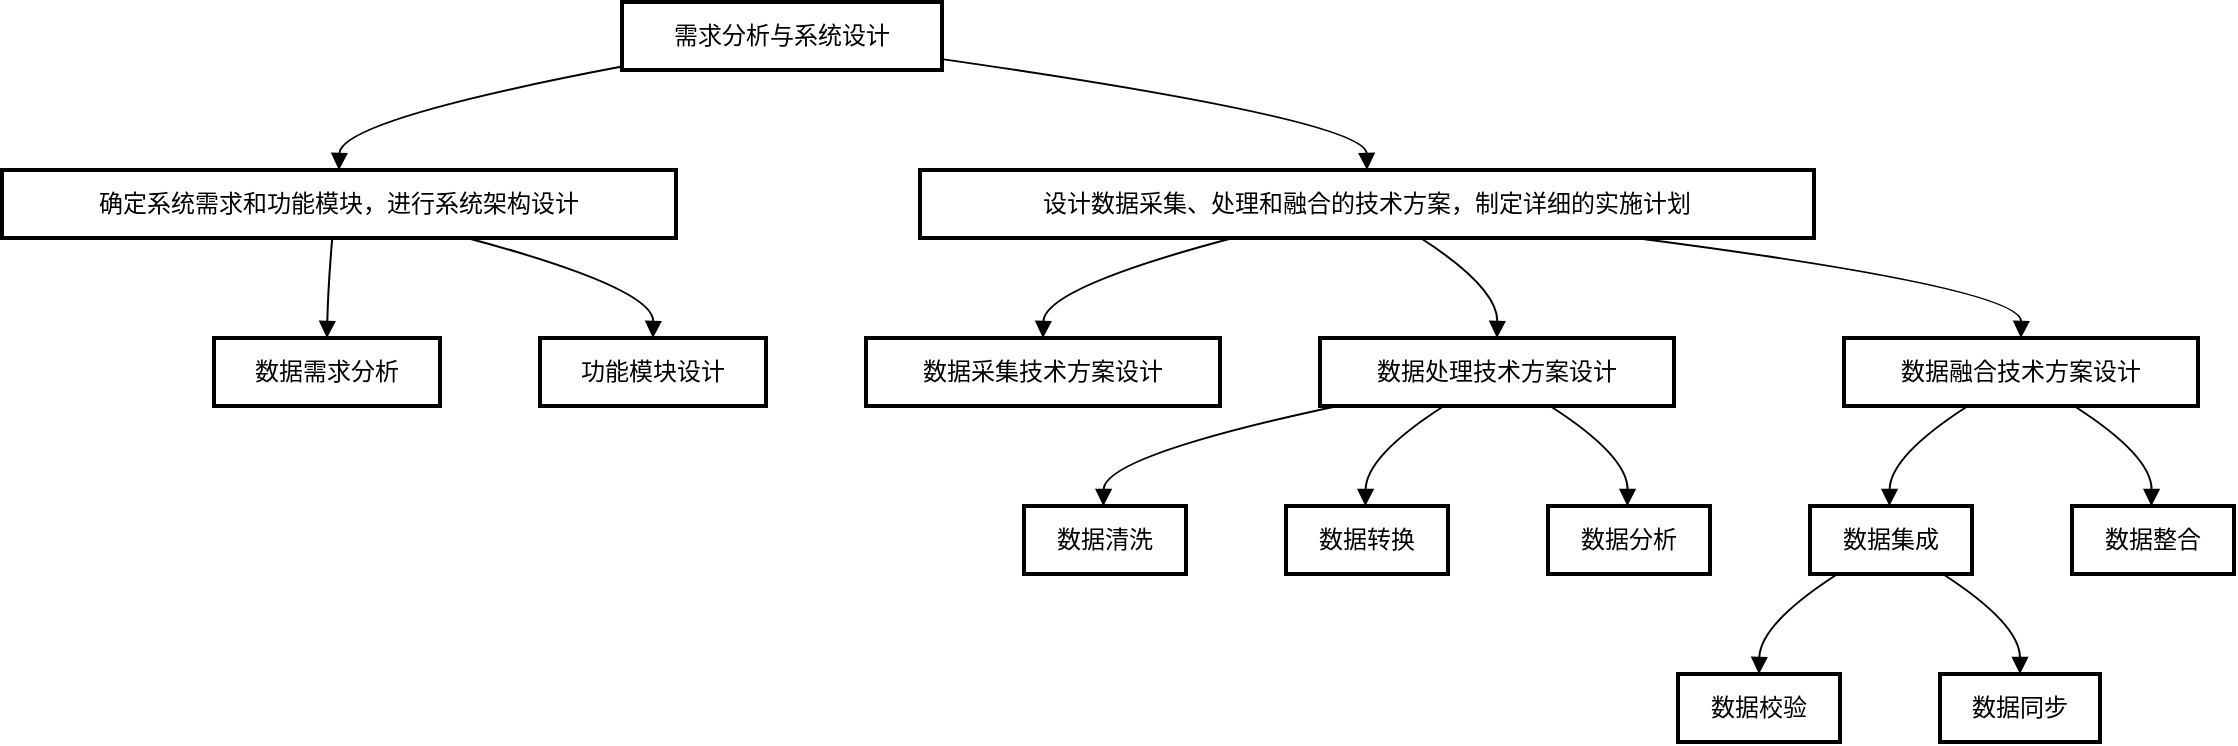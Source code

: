 <mxfile version="24.5.5" type="github">
  <diagram name="第 1 页" id="WUcmKmHW8bBux18RpljR">
    <mxGraphModel>
      <root>
        <mxCell id="0" />
        <mxCell id="1" parent="0" />
        <mxCell id="2" value="需求分析与系统设计" style="whiteSpace=wrap;strokeWidth=2;" vertex="1" parent="1">
          <mxGeometry x="310" width="160" height="34" as="geometry" />
        </mxCell>
        <mxCell id="3" value="确定系统需求和功能模块，进行系统架构设计" style="whiteSpace=wrap;strokeWidth=2;" vertex="1" parent="1">
          <mxGeometry y="84" width="337" height="34" as="geometry" />
        </mxCell>
        <mxCell id="4" value="设计数据采集、处理和融合的技术方案，制定详细的实施计划" style="whiteSpace=wrap;strokeWidth=2;" vertex="1" parent="1">
          <mxGeometry x="459" y="84" width="447" height="34" as="geometry" />
        </mxCell>
        <mxCell id="5" value="数据需求分析" style="whiteSpace=wrap;strokeWidth=2;" vertex="1" parent="1">
          <mxGeometry x="106" y="168" width="113" height="34" as="geometry" />
        </mxCell>
        <mxCell id="6" value="功能模块设计" style="whiteSpace=wrap;strokeWidth=2;" vertex="1" parent="1">
          <mxGeometry x="269" y="168" width="113" height="34" as="geometry" />
        </mxCell>
        <mxCell id="7" value="数据采集技术方案设计" style="whiteSpace=wrap;strokeWidth=2;" vertex="1" parent="1">
          <mxGeometry x="432" y="168" width="177" height="34" as="geometry" />
        </mxCell>
        <mxCell id="8" value="数据处理技术方案设计" style="whiteSpace=wrap;strokeWidth=2;" vertex="1" parent="1">
          <mxGeometry x="659" y="168" width="177" height="34" as="geometry" />
        </mxCell>
        <mxCell id="9" value="数据融合技术方案设计" style="whiteSpace=wrap;strokeWidth=2;" vertex="1" parent="1">
          <mxGeometry x="921" y="168" width="177" height="34" as="geometry" />
        </mxCell>
        <mxCell id="10" value="数据清洗" style="whiteSpace=wrap;strokeWidth=2;" vertex="1" parent="1">
          <mxGeometry x="511" y="252" width="81" height="34" as="geometry" />
        </mxCell>
        <mxCell id="11" value="数据转换" style="whiteSpace=wrap;strokeWidth=2;" vertex="1" parent="1">
          <mxGeometry x="642" y="252" width="81" height="34" as="geometry" />
        </mxCell>
        <mxCell id="12" value="数据分析" style="whiteSpace=wrap;strokeWidth=2;" vertex="1" parent="1">
          <mxGeometry x="773" y="252" width="81" height="34" as="geometry" />
        </mxCell>
        <mxCell id="13" value="数据集成" style="whiteSpace=wrap;strokeWidth=2;" vertex="1" parent="1">
          <mxGeometry x="904" y="252" width="81" height="34" as="geometry" />
        </mxCell>
        <mxCell id="14" value="数据整合" style="whiteSpace=wrap;strokeWidth=2;" vertex="1" parent="1">
          <mxGeometry x="1035" y="252" width="81" height="34" as="geometry" />
        </mxCell>
        <mxCell id="15" value="数据校验" style="whiteSpace=wrap;strokeWidth=2;" vertex="1" parent="1">
          <mxGeometry x="838" y="336" width="81" height="34" as="geometry" />
        </mxCell>
        <mxCell id="16" value="数据同步" style="whiteSpace=wrap;strokeWidth=2;" vertex="1" parent="1">
          <mxGeometry x="969" y="336" width="80" height="34" as="geometry" />
        </mxCell>
        <mxCell id="17" value="" style="curved=1;startArrow=none;endArrow=block;exitX=0;exitY=0.95;entryX=0.5;entryY=0;" edge="1" parent="1" source="2" target="3">
          <mxGeometry relative="1" as="geometry">
            <Array as="points">
              <mxPoint x="169" y="59" />
            </Array>
          </mxGeometry>
        </mxCell>
        <mxCell id="18" value="" style="curved=1;startArrow=none;endArrow=block;exitX=1;exitY=0.84;entryX=0.5;entryY=0;" edge="1" parent="1" source="2" target="4">
          <mxGeometry relative="1" as="geometry">
            <Array as="points">
              <mxPoint x="682" y="59" />
            </Array>
          </mxGeometry>
        </mxCell>
        <mxCell id="19" value="" style="curved=1;startArrow=none;endArrow=block;exitX=0.49;exitY=1;entryX=0.5;entryY=0;" edge="1" parent="1" source="3" target="5">
          <mxGeometry relative="1" as="geometry">
            <Array as="points">
              <mxPoint x="163" y="143" />
            </Array>
          </mxGeometry>
        </mxCell>
        <mxCell id="20" value="" style="curved=1;startArrow=none;endArrow=block;exitX=0.69;exitY=1;entryX=0.5;entryY=0;" edge="1" parent="1" source="3" target="6">
          <mxGeometry relative="1" as="geometry">
            <Array as="points">
              <mxPoint x="326" y="143" />
            </Array>
          </mxGeometry>
        </mxCell>
        <mxCell id="21" value="" style="curved=1;startArrow=none;endArrow=block;exitX=0.35;exitY=1;entryX=0.5;entryY=0;" edge="1" parent="1" source="4" target="7">
          <mxGeometry relative="1" as="geometry">
            <Array as="points">
              <mxPoint x="521" y="143" />
            </Array>
          </mxGeometry>
        </mxCell>
        <mxCell id="22" value="" style="curved=1;startArrow=none;endArrow=block;exitX=0.56;exitY=1;entryX=0.5;entryY=0;" edge="1" parent="1" source="4" target="8">
          <mxGeometry relative="1" as="geometry">
            <Array as="points">
              <mxPoint x="748" y="143" />
            </Array>
          </mxGeometry>
        </mxCell>
        <mxCell id="23" value="" style="curved=1;startArrow=none;endArrow=block;exitX=0.8;exitY=1;entryX=0.5;entryY=0;" edge="1" parent="1" source="4" target="9">
          <mxGeometry relative="1" as="geometry">
            <Array as="points">
              <mxPoint x="1010" y="143" />
            </Array>
          </mxGeometry>
        </mxCell>
        <mxCell id="24" value="" style="curved=1;startArrow=none;endArrow=block;exitX=0.05;exitY=1;entryX=0.49;entryY=0;" edge="1" parent="1" source="8" target="10">
          <mxGeometry relative="1" as="geometry">
            <Array as="points">
              <mxPoint x="551" y="227" />
            </Array>
          </mxGeometry>
        </mxCell>
        <mxCell id="25" value="" style="curved=1;startArrow=none;endArrow=block;exitX=0.35;exitY=1;entryX=0.49;entryY=0;" edge="1" parent="1" source="8" target="11">
          <mxGeometry relative="1" as="geometry">
            <Array as="points">
              <mxPoint x="682" y="227" />
            </Array>
          </mxGeometry>
        </mxCell>
        <mxCell id="26" value="" style="curved=1;startArrow=none;endArrow=block;exitX=0.65;exitY=1;entryX=0.49;entryY=0;" edge="1" parent="1" source="8" target="12">
          <mxGeometry relative="1" as="geometry">
            <Array as="points">
              <mxPoint x="813" y="227" />
            </Array>
          </mxGeometry>
        </mxCell>
        <mxCell id="27" value="" style="curved=1;startArrow=none;endArrow=block;exitX=0.35;exitY=1;entryX=0.49;entryY=0;" edge="1" parent="1" source="9" target="13">
          <mxGeometry relative="1" as="geometry">
            <Array as="points">
              <mxPoint x="944" y="227" />
            </Array>
          </mxGeometry>
        </mxCell>
        <mxCell id="28" value="" style="curved=1;startArrow=none;endArrow=block;exitX=0.65;exitY=1;entryX=0.49;entryY=0;" edge="1" parent="1" source="9" target="14">
          <mxGeometry relative="1" as="geometry">
            <Array as="points">
              <mxPoint x="1075" y="227" />
            </Array>
          </mxGeometry>
        </mxCell>
        <mxCell id="29" value="" style="curved=1;startArrow=none;endArrow=block;exitX=0.17;exitY=1;entryX=0.5;entryY=0;" edge="1" parent="1" source="13" target="15">
          <mxGeometry relative="1" as="geometry">
            <Array as="points">
              <mxPoint x="879" y="311" />
            </Array>
          </mxGeometry>
        </mxCell>
        <mxCell id="30" value="" style="curved=1;startArrow=none;endArrow=block;exitX=0.82;exitY=1;entryX=0.5;entryY=0;" edge="1" parent="1" source="13" target="16">
          <mxGeometry relative="1" as="geometry">
            <Array as="points">
              <mxPoint x="1009" y="311" />
            </Array>
          </mxGeometry>
        </mxCell>
      </root>
    </mxGraphModel>
  </diagram>
</mxfile>
